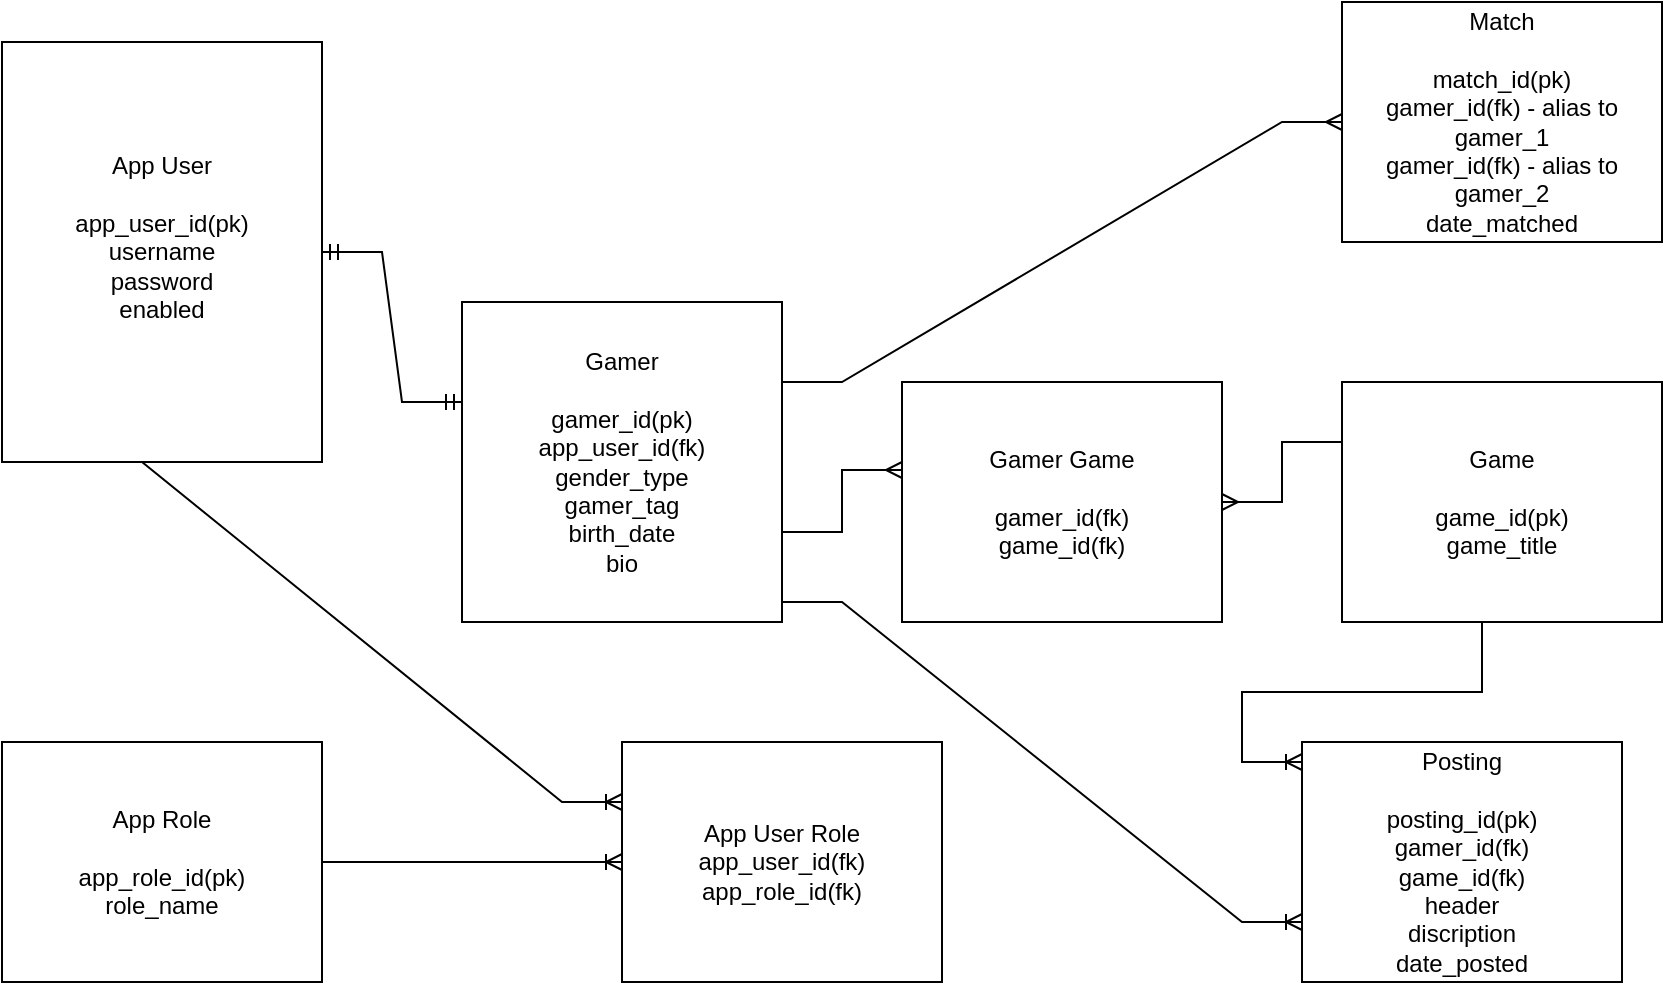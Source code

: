 <mxfile version="21.3.4" type="device">
  <diagram name="Page-1" id="XJ1ZkM-qjGJ42IzvbAsi">
    <mxGraphModel dx="936" dy="1647" grid="1" gridSize="10" guides="1" tooltips="1" connect="1" arrows="1" fold="1" page="1" pageScale="1" pageWidth="850" pageHeight="1100" math="0" shadow="0">
      <root>
        <mxCell id="0" />
        <mxCell id="1" parent="0" />
        <mxCell id="8MtfA58x22x18pHc_ZFs-1" value="&lt;span id=&quot;docs-internal-guid-e8bd23b9-7fff-a295-cead-702f7f2e3db3&quot;&gt;&lt;/span&gt;&lt;span id=&quot;docs-internal-guid-e8bd23b9-7fff-a295-cead-702f7f2e3db3&quot;&gt;&lt;/span&gt;" style="text;html=1;align=center;verticalAlign=middle;resizable=0;points=[];autosize=1;strokeColor=none;fillColor=none;" parent="1" vertex="1">
          <mxGeometry x="220" y="40" width="20" height="10" as="geometry" />
        </mxCell>
        <mxCell id="8MtfA58x22x18pHc_ZFs-10" value="App User&lt;br&gt;&lt;br&gt;app_user_id(pk)&lt;br&gt;&lt;div style=&quot;&quot;&gt;username&lt;/div&gt;&lt;div style=&quot;&quot;&gt;password&lt;/div&gt;&lt;div style=&quot;&quot;&gt;enabled&lt;/div&gt;&lt;div style=&quot;&quot;&gt;&lt;br&gt;&lt;/div&gt;" style="rounded=0;whiteSpace=wrap;html=1;align=center;" parent="1" vertex="1">
          <mxGeometry x="10" y="-50" width="160" height="210" as="geometry" />
        </mxCell>
        <mxCell id="8MtfA58x22x18pHc_ZFs-12" value="Game&lt;br&gt;&lt;br&gt;game_id(pk)&lt;br&gt;game_title" style="rounded=0;whiteSpace=wrap;html=1;" parent="1" vertex="1">
          <mxGeometry x="680" y="120" width="160" height="120" as="geometry" />
        </mxCell>
        <mxCell id="8MtfA58x22x18pHc_ZFs-13" value="Gamer Game&lt;br&gt;&lt;br&gt;gamer_id(fk)&lt;br&gt;game_id(fk)" style="rounded=0;whiteSpace=wrap;html=1;" parent="1" vertex="1">
          <mxGeometry x="460" y="120" width="160" height="120" as="geometry" />
        </mxCell>
        <mxCell id="8MtfA58x22x18pHc_ZFs-36" value="Match&lt;br&gt;&lt;br&gt;match_id(pk)&lt;br&gt;gamer_id(fk) - alias to gamer_1&lt;br&gt;gamer_id(fk) - alias to gamer_2&lt;br&gt;date_matched" style="rounded=0;whiteSpace=wrap;html=1;" parent="1" vertex="1">
          <mxGeometry x="680" y="-70" width="160" height="120" as="geometry" />
        </mxCell>
        <mxCell id="8MtfA58x22x18pHc_ZFs-38" value="App Role&lt;br&gt;&lt;br&gt;app_role_id(pk)&lt;br&gt;role_name" style="rounded=0;whiteSpace=wrap;html=1;" parent="1" vertex="1">
          <mxGeometry x="10" y="300" width="160" height="120" as="geometry" />
        </mxCell>
        <mxCell id="8MtfA58x22x18pHc_ZFs-39" value="" style="edgeStyle=entityRelationEdgeStyle;fontSize=12;html=1;endArrow=ERoneToMany;rounded=0;" parent="1" target="8MtfA58x22x18pHc_ZFs-46" edge="1">
          <mxGeometry width="100" height="100" relative="1" as="geometry">
            <mxPoint x="170" y="360" as="sourcePoint" />
            <mxPoint x="240" y="220" as="targetPoint" />
          </mxGeometry>
        </mxCell>
        <mxCell id="8MtfA58x22x18pHc_ZFs-40" value="Posting&lt;br&gt;&lt;br&gt;posting_id(pk)&lt;br&gt;gamer_id(fk)&lt;br&gt;game_id(fk)&lt;br&gt;header&lt;br&gt;discription&lt;br&gt;date_posted" style="rounded=0;whiteSpace=wrap;html=1;" parent="1" vertex="1">
          <mxGeometry x="660" y="300" width="160" height="120" as="geometry" />
        </mxCell>
        <mxCell id="8MtfA58x22x18pHc_ZFs-41" value="" style="edgeStyle=entityRelationEdgeStyle;fontSize=12;html=1;endArrow=ERoneToMany;rounded=0;exitX=0.25;exitY=1;exitDx=0;exitDy=0;" parent="1" source="8MtfA58x22x18pHc_ZFs-12" edge="1">
          <mxGeometry width="100" height="100" relative="1" as="geometry">
            <mxPoint x="580" y="390" as="sourcePoint" />
            <mxPoint x="660" y="310" as="targetPoint" />
          </mxGeometry>
        </mxCell>
        <mxCell id="8MtfA58x22x18pHc_ZFs-43" value="" style="edgeStyle=entityRelationEdgeStyle;fontSize=12;html=1;endArrow=ERoneToMany;rounded=0;entryX=0;entryY=0.75;entryDx=0;entryDy=0;" parent="1" target="8MtfA58x22x18pHc_ZFs-40" edge="1">
          <mxGeometry width="100" height="100" relative="1" as="geometry">
            <mxPoint x="400" y="230" as="sourcePoint" />
            <mxPoint x="500" y="120" as="targetPoint" />
          </mxGeometry>
        </mxCell>
        <mxCell id="8MtfA58x22x18pHc_ZFs-44" value="" style="edgeStyle=entityRelationEdgeStyle;fontSize=12;html=1;endArrow=ERmany;rounded=0;" parent="1" edge="1">
          <mxGeometry width="100" height="100" relative="1" as="geometry">
            <mxPoint x="400" y="195" as="sourcePoint" />
            <mxPoint x="460" y="164" as="targetPoint" />
          </mxGeometry>
        </mxCell>
        <mxCell id="8MtfA58x22x18pHc_ZFs-45" value="" style="edgeStyle=entityRelationEdgeStyle;fontSize=12;html=1;endArrow=ERmany;rounded=0;exitX=0;exitY=0.25;exitDx=0;exitDy=0;entryX=1;entryY=0.5;entryDx=0;entryDy=0;" parent="1" source="8MtfA58x22x18pHc_ZFs-12" target="8MtfA58x22x18pHc_ZFs-13" edge="1">
          <mxGeometry width="100" height="100" relative="1" as="geometry">
            <mxPoint x="650" y="195" as="sourcePoint" />
            <mxPoint x="550" y="95" as="targetPoint" />
          </mxGeometry>
        </mxCell>
        <mxCell id="8MtfA58x22x18pHc_ZFs-46" value="App User Role&lt;br&gt;app_user_id(fk)&lt;br&gt;app_role_id(fk)" style="rounded=0;whiteSpace=wrap;html=1;" parent="1" vertex="1">
          <mxGeometry x="320" y="300" width="160" height="120" as="geometry" />
        </mxCell>
        <mxCell id="8MtfA58x22x18pHc_ZFs-47" value="" style="edgeStyle=entityRelationEdgeStyle;fontSize=12;html=1;endArrow=ERoneToMany;rounded=0;entryX=0;entryY=0.25;entryDx=0;entryDy=0;exitX=0.25;exitY=1;exitDx=0;exitDy=0;" parent="1" source="8MtfA58x22x18pHc_ZFs-10" target="8MtfA58x22x18pHc_ZFs-46" edge="1">
          <mxGeometry width="100" height="100" relative="1" as="geometry">
            <mxPoint x="210" y="240" as="sourcePoint" />
            <mxPoint x="40" y="231" as="targetPoint" />
          </mxGeometry>
        </mxCell>
        <mxCell id="8nRqQL2GU3_Q9KfMYnjw-1" value="Gamer&lt;br&gt;&lt;br&gt;gamer_id(pk)&lt;br&gt;app_user_id(fk)&lt;br&gt;gender_type&lt;br&gt;&lt;div&gt;&lt;div&gt;gamer_tag&lt;/div&gt;&lt;/div&gt;&lt;div&gt;birth_date&lt;/div&gt;&lt;div&gt;bio&lt;/div&gt;" style="rounded=0;whiteSpace=wrap;html=1;" vertex="1" parent="1">
          <mxGeometry x="240" y="80" width="160" height="160" as="geometry" />
        </mxCell>
        <mxCell id="8nRqQL2GU3_Q9KfMYnjw-2" value="" style="edgeStyle=entityRelationEdgeStyle;fontSize=12;html=1;endArrow=ERmandOne;startArrow=ERmandOne;rounded=0;exitX=1;exitY=0.5;exitDx=0;exitDy=0;" edge="1" parent="1" source="8MtfA58x22x18pHc_ZFs-10">
          <mxGeometry width="100" height="100" relative="1" as="geometry">
            <mxPoint x="140" y="230" as="sourcePoint" />
            <mxPoint x="240" y="130" as="targetPoint" />
          </mxGeometry>
        </mxCell>
        <mxCell id="8nRqQL2GU3_Q9KfMYnjw-3" value="" style="edgeStyle=entityRelationEdgeStyle;fontSize=12;html=1;endArrow=ERmany;rounded=0;entryX=0;entryY=0.5;entryDx=0;entryDy=0;" edge="1" parent="1" target="8MtfA58x22x18pHc_ZFs-36">
          <mxGeometry width="100" height="100" relative="1" as="geometry">
            <mxPoint x="400" y="120" as="sourcePoint" />
            <mxPoint x="500" y="20" as="targetPoint" />
          </mxGeometry>
        </mxCell>
      </root>
    </mxGraphModel>
  </diagram>
</mxfile>
